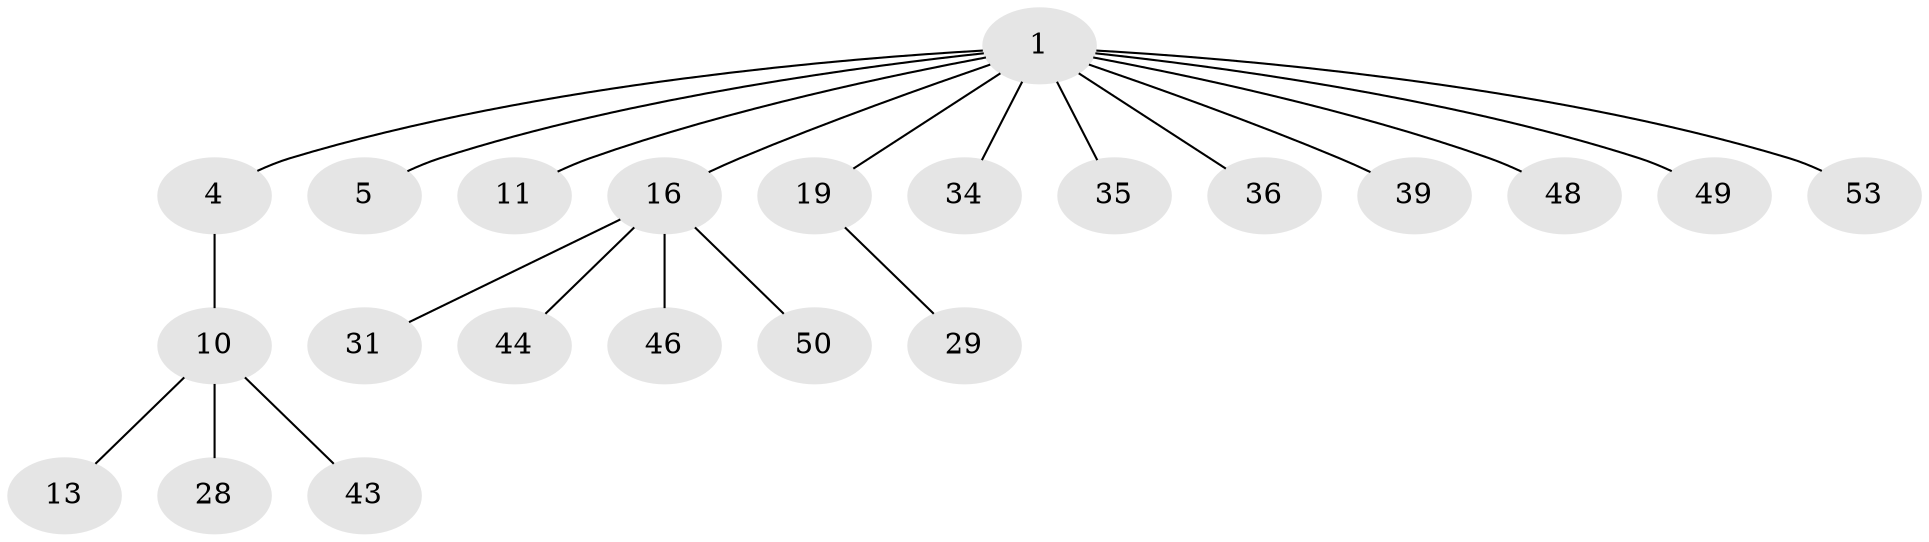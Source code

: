 // original degree distribution, {3: 0.07017543859649122, 2: 0.3157894736842105, 5: 0.03508771929824561, 1: 0.49122807017543857, 7: 0.03508771929824561, 4: 0.05263157894736842}
// Generated by graph-tools (version 1.1) at 2025/19/03/04/25 18:19:22]
// undirected, 22 vertices, 21 edges
graph export_dot {
graph [start="1"]
  node [color=gray90,style=filled];
  1 [super="+2+3"];
  4 [super="+27+30+7"];
  5;
  10 [super="+26+25+15+12+37"];
  11 [super="+52"];
  13;
  16 [super="+24+17"];
  19 [super="+41+22"];
  28 [super="+55+45"];
  29;
  31;
  34 [super="+38"];
  35;
  36 [super="+42"];
  39;
  43;
  44 [super="+54"];
  46 [super="+47"];
  48;
  49;
  50 [super="+57"];
  53;
  1 -- 5;
  1 -- 4;
  1 -- 34;
  1 -- 35;
  1 -- 36;
  1 -- 39;
  1 -- 11;
  1 -- 16;
  1 -- 48;
  1 -- 49;
  1 -- 19;
  1 -- 53;
  4 -- 10;
  10 -- 13;
  10 -- 43;
  10 -- 28;
  16 -- 46;
  16 -- 50;
  16 -- 44;
  16 -- 31;
  19 -- 29;
}
